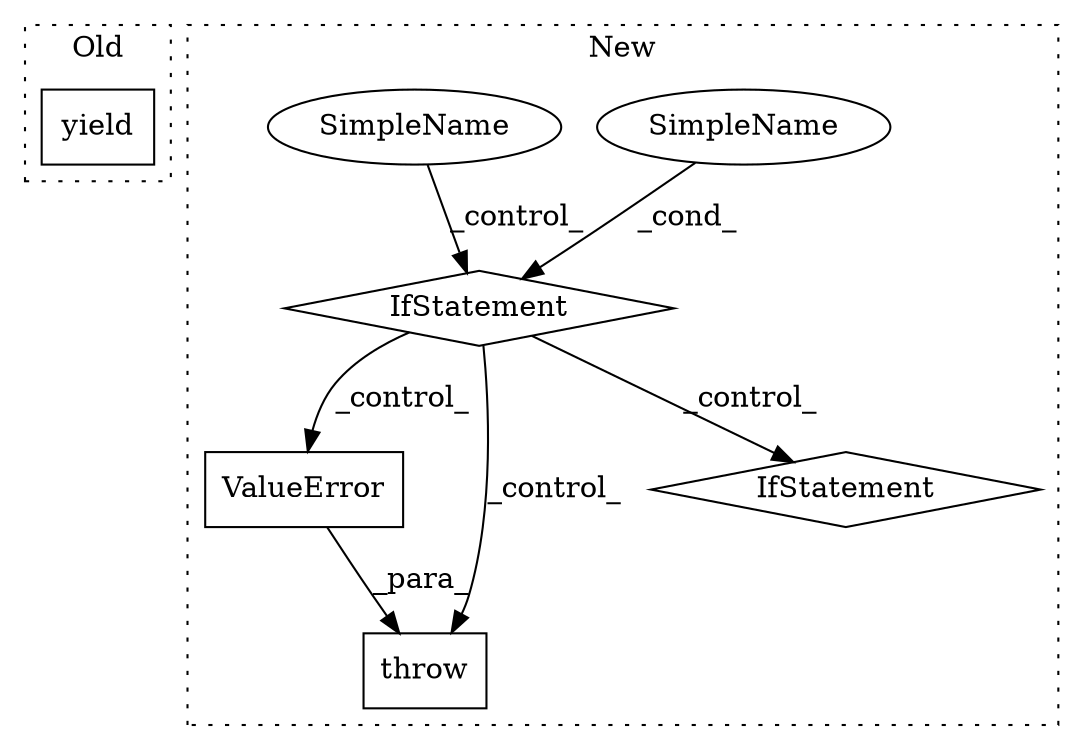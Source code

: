 digraph G {
subgraph cluster0 {
1 [label="yield" a="112" s="9064" l="7" shape="box"];
label = "Old";
style="dotted";
}
subgraph cluster1 {
2 [label="ValueError" a="32" s="7818,7912" l="11,1" shape="box"];
3 [label="IfStatement" a="25" s="7771,7800" l="4,2" shape="diamond"];
4 [label="throw" a="53" s="7812" l="6" shape="box"];
5 [label="IfStatement" a="25" s="7929,7955" l="4,2" shape="diamond"];
6 [label="SimpleName" a="42" s="7775" l="25" shape="ellipse"];
7 [label="SimpleName" a="42" s="7739" l="22" shape="ellipse"];
label = "New";
style="dotted";
}
2 -> 4 [label="_para_"];
3 -> 4 [label="_control_"];
3 -> 2 [label="_control_"];
3 -> 5 [label="_control_"];
6 -> 3 [label="_cond_"];
7 -> 3 [label="_control_"];
}
